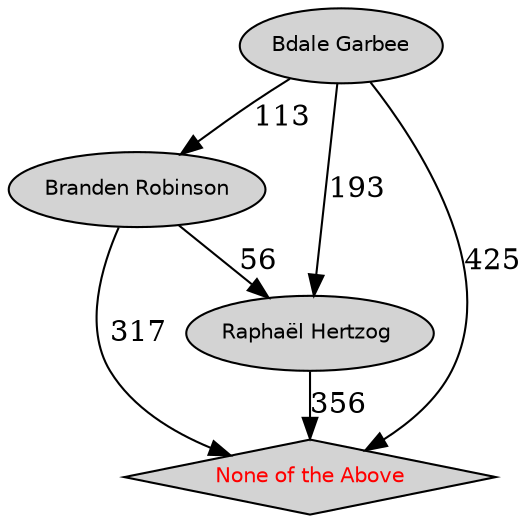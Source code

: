 digraph Results {
  ranksep=0.25;
 "Branden Robinson" [ style="filled" , fontname="Helvetica", fontsize=10  ];
 "Branden Robinson" -> "Raphaël Hertzog " [ label="56" ];
 "Branden Robinson" -> "None of the Above" [ label="317" ];
 "Raphaël Hertzog "  [ style="filled" , fontname="Helvetica", fontsize=10  ];
 "Raphaël Hertzog " -> "None of the Above" [ label="356" ];
 "Bdale Garbee" [ style="filled" , fontname="Helvetica", fontsize=10  ];
 "Bdale Garbee" -> "Branden Robinson" [ label="113" ];
 "Bdale Garbee" -> "Raphaël Hertzog " [ label="193" ];
 "Bdale Garbee" -> "None of the Above" [ label="425" ];
 "None of the Above" [ style="filled" , shape=diamond, fontcolor="Red", fontname="Helvetica", fontsize=10  ];
}
